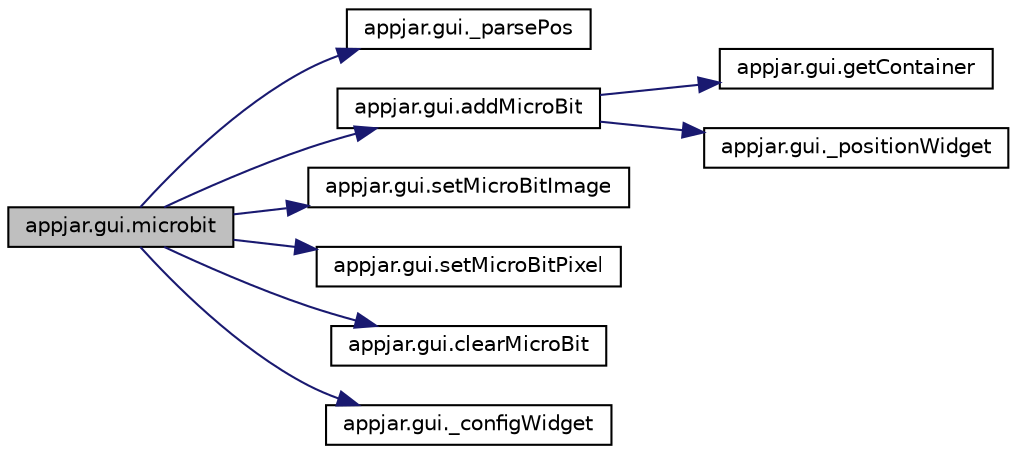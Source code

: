 digraph "appjar.gui.microbit"
{
  edge [fontname="Helvetica",fontsize="10",labelfontname="Helvetica",labelfontsize="10"];
  node [fontname="Helvetica",fontsize="10",shape=record];
  rankdir="LR";
  Node1568 [label="appjar.gui.microbit",height=0.2,width=0.4,color="black", fillcolor="grey75", style="filled", fontcolor="black"];
  Node1568 -> Node1569 [color="midnightblue",fontsize="10",style="solid",fontname="Helvetica"];
  Node1569 [label="appjar.gui._parsePos",height=0.2,width=0.4,color="black", fillcolor="white", style="filled",URL="$classappjar_1_1gui.html#a8174359ccd50269f6c9f63f00cbb9d7e",tooltip="FUNCTIONS for labels. "];
  Node1568 -> Node1570 [color="midnightblue",fontsize="10",style="solid",fontname="Helvetica"];
  Node1570 [label="appjar.gui.addMicroBit",height=0.2,width=0.4,color="black", fillcolor="white", style="filled",URL="$classappjar_1_1gui.html#a240e0115334d1c35bfe1893b421ea9c5"];
  Node1570 -> Node1571 [color="midnightblue",fontsize="10",style="solid",fontname="Helvetica"];
  Node1571 [label="appjar.gui.getContainer",height=0.2,width=0.4,color="black", fillcolor="white", style="filled",URL="$classappjar_1_1gui.html#a2e8ea27bae5f6758257be218c8279b56"];
  Node1570 -> Node1572 [color="midnightblue",fontsize="10",style="solid",fontname="Helvetica"];
  Node1572 [label="appjar.gui._positionWidget",height=0.2,width=0.4,color="black", fillcolor="white", style="filled",URL="$classappjar_1_1gui.html#a073b1298767aeb92dd77b77cb6000e8c"];
  Node1568 -> Node1573 [color="midnightblue",fontsize="10",style="solid",fontname="Helvetica"];
  Node1573 [label="appjar.gui.setMicroBitImage",height=0.2,width=0.4,color="black", fillcolor="white", style="filled",URL="$classappjar_1_1gui.html#ae17ff8b31494cd4be55262f2d60c11b7"];
  Node1568 -> Node1574 [color="midnightblue",fontsize="10",style="solid",fontname="Helvetica"];
  Node1574 [label="appjar.gui.setMicroBitPixel",height=0.2,width=0.4,color="black", fillcolor="white", style="filled",URL="$classappjar_1_1gui.html#a4d4dd2d88bcecf8f8a4ae44c9e23bf76"];
  Node1568 -> Node1575 [color="midnightblue",fontsize="10",style="solid",fontname="Helvetica"];
  Node1575 [label="appjar.gui.clearMicroBit",height=0.2,width=0.4,color="black", fillcolor="white", style="filled",URL="$classappjar_1_1gui.html#a80a4de5e0c3d8e0f6778f9eb86f71b0a"];
  Node1568 -> Node1576 [color="midnightblue",fontsize="10",style="solid",fontname="Helvetica"];
  Node1576 [label="appjar.gui._configWidget",height=0.2,width=0.4,color="black", fillcolor="white", style="filled",URL="$classappjar_1_1gui.html#ac54e9af2a9e7a18f87f0ffafbd156353"];
}
